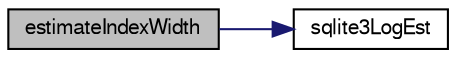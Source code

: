 digraph "estimateIndexWidth"
{
  edge [fontname="FreeSans",fontsize="10",labelfontname="FreeSans",labelfontsize="10"];
  node [fontname="FreeSans",fontsize="10",shape=record];
  rankdir="LR";
  Node94719 [label="estimateIndexWidth",height=0.2,width=0.4,color="black", fillcolor="grey75", style="filled", fontcolor="black"];
  Node94719 -> Node94720 [color="midnightblue",fontsize="10",style="solid",fontname="FreeSans"];
  Node94720 [label="sqlite3LogEst",height=0.2,width=0.4,color="black", fillcolor="white", style="filled",URL="$sqlite3_8c.html#a14c7d015bfd3d4a869739b9e6139c84f"];
}
